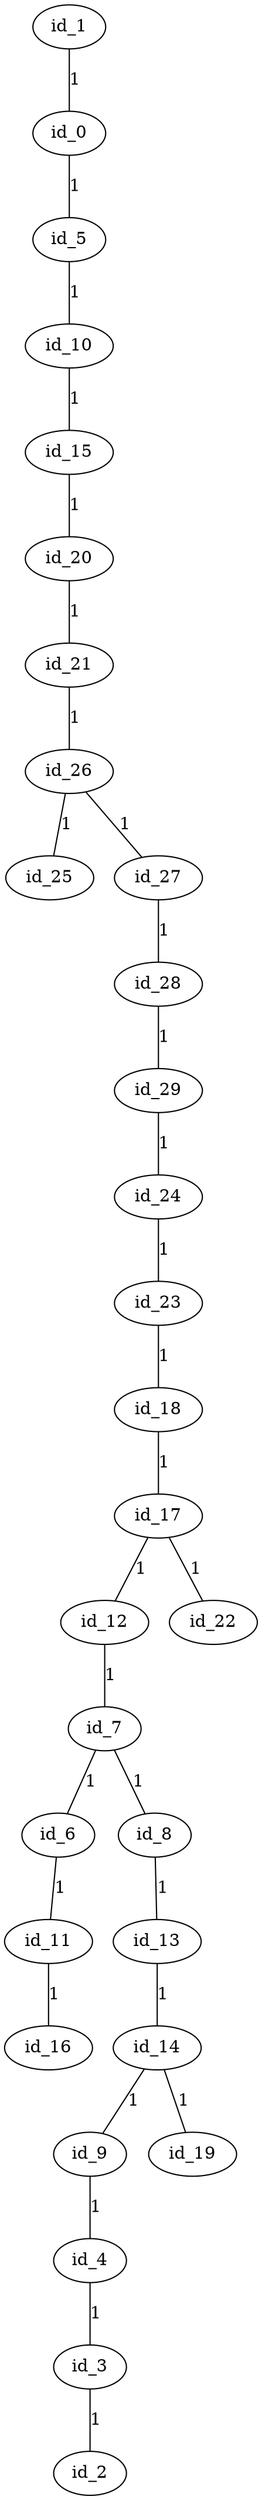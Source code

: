 graph GR{
id_0;
id_1;
id_2;
id_3;
id_4;
id_5;
id_6;
id_7;
id_8;
id_9;
id_10;
id_11;
id_12;
id_13;
id_14;
id_15;
id_16;
id_17;
id_18;
id_19;
id_20;
id_21;
id_22;
id_23;
id_24;
id_25;
id_26;
id_27;
id_28;
id_29;
id_1--id_0[label=1];
id_0--id_5[label=1];
id_5--id_10[label=1];
id_10--id_15[label=1];
id_15--id_20[label=1];
id_20--id_21[label=1];
id_21--id_26[label=1];
id_26--id_27[label=1];
id_27--id_28[label=1];
id_28--id_29[label=1];
id_29--id_24[label=1];
id_24--id_23[label=1];
id_23--id_18[label=1];
id_18--id_17[label=1];
id_17--id_12[label=1];
id_12--id_7[label=1];
id_7--id_8[label=1];
id_8--id_13[label=1];
id_13--id_14[label=1];
id_14--id_9[label=1];
id_9--id_4[label=1];
id_4--id_3[label=1];
id_3--id_2[label=1];
id_14--id_19[label=1];
id_7--id_6[label=1];
id_6--id_11[label=1];
id_11--id_16[label=1];
id_17--id_22[label=1];
id_26--id_25[label=1];
}